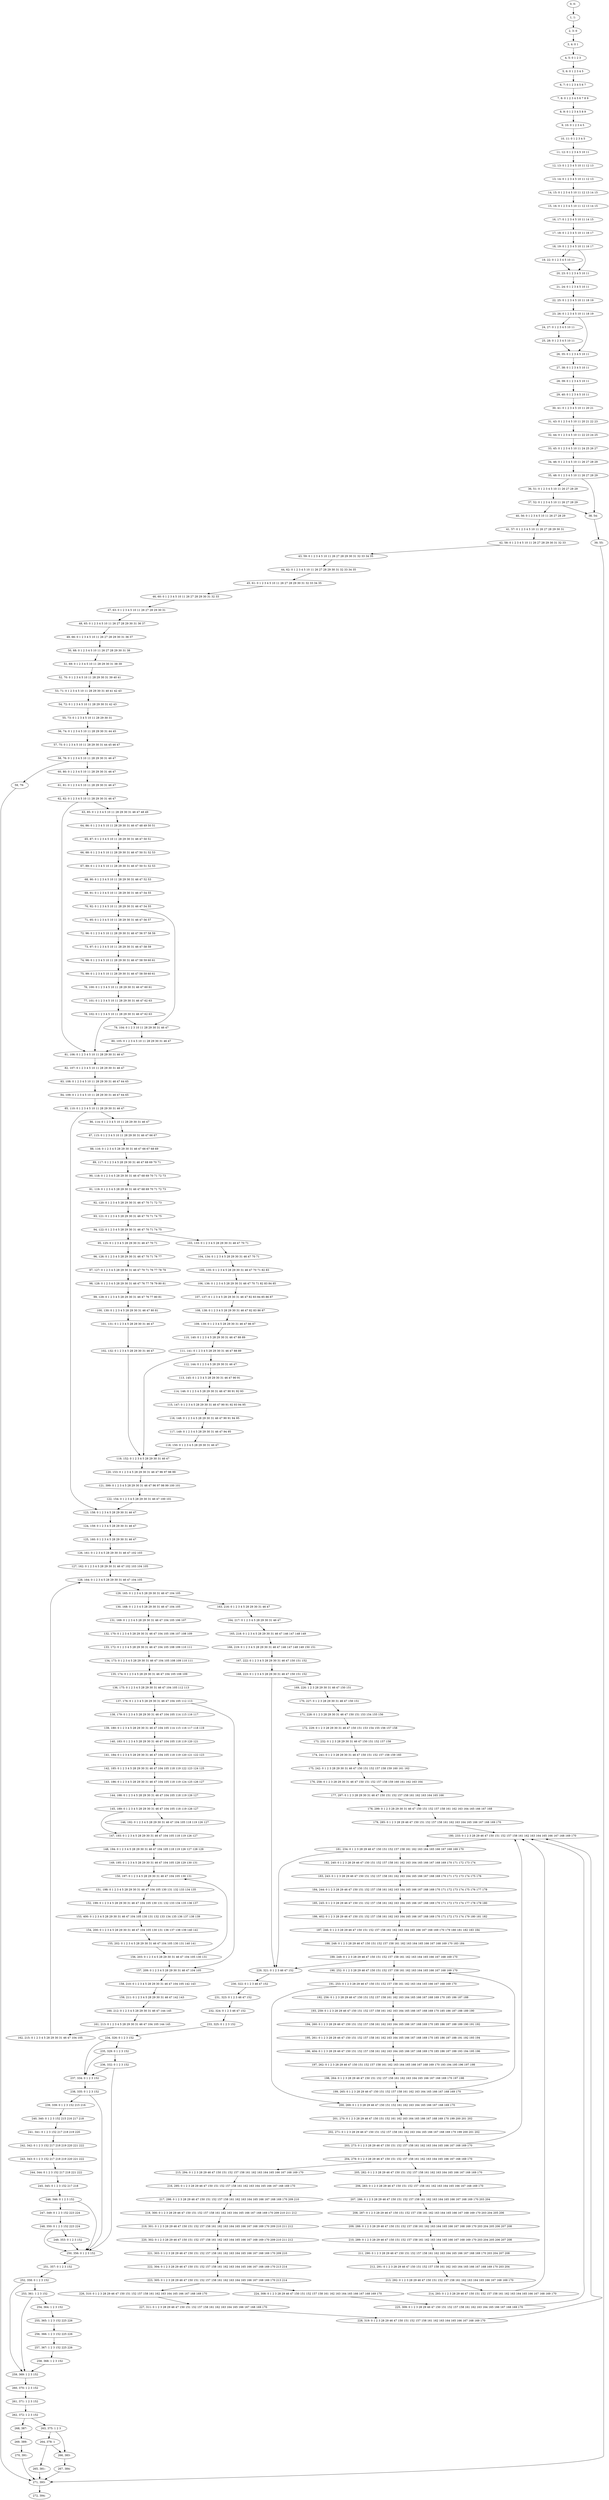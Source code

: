 digraph G {
0[label="0, 0: "];
1[label="1, 1: "];
2[label="2, 3: 0 "];
3[label="3, 4: 0 1 "];
4[label="4, 5: 0 1 2 3 "];
5[label="5, 6: 0 1 2 3 4 5 "];
6[label="6, 7: 0 1 2 3 4 5 6 7 "];
7[label="7, 8: 0 1 2 3 4 5 6 7 8 9 "];
8[label="8, 9: 0 1 2 3 4 5 8 9 "];
9[label="9, 10: 0 1 2 3 4 5 "];
10[label="10, 11: 0 1 2 3 4 5 "];
11[label="11, 12: 0 1 2 3 4 5 10 11 "];
12[label="12, 13: 0 1 2 3 4 5 10 11 12 13 "];
13[label="13, 14: 0 1 2 3 4 5 10 11 12 13 "];
14[label="14, 15: 0 1 2 3 4 5 10 11 12 13 14 15 "];
15[label="15, 16: 0 1 2 3 4 5 10 11 12 13 14 15 "];
16[label="16, 17: 0 1 2 3 4 5 10 11 14 15 "];
17[label="17, 18: 0 1 2 3 4 5 10 11 16 17 "];
18[label="18, 19: 0 1 2 3 4 5 10 11 16 17 "];
19[label="19, 22: 0 1 2 3 4 5 10 11 "];
20[label="20, 23: 0 1 2 3 4 5 10 11 "];
21[label="21, 24: 0 1 2 3 4 5 10 11 "];
22[label="22, 25: 0 1 2 3 4 5 10 11 18 19 "];
23[label="23, 26: 0 1 2 3 4 5 10 11 18 19 "];
24[label="24, 27: 0 1 2 3 4 5 10 11 "];
25[label="25, 28: 0 1 2 3 4 5 10 11 "];
26[label="26, 35: 0 1 2 3 4 5 10 11 "];
27[label="27, 38: 0 1 2 3 4 5 10 11 "];
28[label="28, 39: 0 1 2 3 4 5 10 11 "];
29[label="29, 40: 0 1 2 3 4 5 10 11 "];
30[label="30, 41: 0 1 2 3 4 5 10 11 20 21 "];
31[label="31, 43: 0 1 2 3 4 5 10 11 20 21 22 23 "];
32[label="32, 44: 0 1 2 3 4 5 10 11 22 23 24 25 "];
33[label="33, 45: 0 1 2 3 4 5 10 11 24 25 26 27 "];
34[label="34, 46: 0 1 2 3 4 5 10 11 26 27 28 29 "];
35[label="35, 48: 0 1 2 3 4 5 10 11 26 27 28 29 "];
36[label="36, 51: 0 1 2 3 4 5 10 11 26 27 28 29 "];
37[label="37, 52: 0 1 2 3 4 5 10 11 26 27 28 29 "];
38[label="38, 54: "];
39[label="39, 55: "];
40[label="40, 56: 0 1 2 3 4 5 10 11 26 27 28 29 "];
41[label="41, 57: 0 1 2 3 4 5 10 11 26 27 28 29 30 31 "];
42[label="42, 58: 0 1 2 3 4 5 10 11 26 27 28 29 30 31 32 33 "];
43[label="43, 59: 0 1 2 3 4 5 10 11 26 27 28 29 30 31 32 33 34 35 "];
44[label="44, 62: 0 1 2 3 4 5 10 11 26 27 28 29 30 31 32 33 34 35 "];
45[label="45, 61: 0 1 2 3 4 5 10 11 26 27 28 29 30 31 32 33 34 35 "];
46[label="46, 60: 0 1 2 3 4 5 10 11 26 27 28 29 30 31 32 33 "];
47[label="47, 63: 0 1 2 3 4 5 10 11 26 27 28 29 30 31 "];
48[label="48, 65: 0 1 2 3 4 5 10 11 26 27 28 29 30 31 36 37 "];
49[label="49, 66: 0 1 2 3 4 5 10 11 26 27 28 29 30 31 36 37 "];
50[label="50, 68: 0 1 2 3 4 5 10 11 26 27 28 29 30 31 38 "];
51[label="51, 69: 0 1 2 3 4 5 10 11 28 29 30 31 38 39 "];
52[label="52, 70: 0 1 2 3 4 5 10 11 28 29 30 31 39 40 41 "];
53[label="53, 71: 0 1 2 3 4 5 10 11 28 29 30 31 40 41 42 43 "];
54[label="54, 72: 0 1 2 3 4 5 10 11 28 29 30 31 42 43 "];
55[label="55, 73: 0 1 2 3 4 5 10 11 28 29 30 31 "];
56[label="56, 74: 0 1 2 3 4 5 10 11 28 29 30 31 44 45 "];
57[label="57, 75: 0 1 2 3 4 5 10 11 28 29 30 31 44 45 46 47 "];
58[label="58, 76: 0 1 2 3 4 5 10 11 28 29 30 31 46 47 "];
59[label="59, 79: "];
60[label="60, 80: 0 1 2 3 4 5 10 11 28 29 30 31 46 47 "];
61[label="61, 81: 0 1 2 3 4 5 10 11 28 29 30 31 46 47 "];
62[label="62, 82: 0 1 2 3 4 5 10 11 28 29 30 31 46 47 "];
63[label="63, 85: 0 1 2 3 4 5 10 11 28 29 30 31 46 47 48 49 "];
64[label="64, 86: 0 1 2 3 4 5 10 11 28 29 30 31 46 47 48 49 50 51 "];
65[label="65, 87: 0 1 2 3 4 5 10 11 28 29 30 31 46 47 50 51 "];
66[label="66, 88: 0 1 2 3 4 5 10 11 28 29 30 31 46 47 50 51 52 53 "];
67[label="67, 89: 0 1 2 3 4 5 10 11 28 29 30 31 46 47 50 51 52 53 "];
68[label="68, 90: 0 1 2 3 4 5 10 11 28 29 30 31 46 47 52 53 "];
69[label="69, 91: 0 1 2 3 4 5 10 11 28 29 30 31 46 47 54 55 "];
70[label="70, 92: 0 1 2 3 4 5 10 11 28 29 30 31 46 47 54 55 "];
71[label="71, 95: 0 1 2 3 4 5 10 11 28 29 30 31 46 47 56 57 "];
72[label="72, 96: 0 1 2 3 4 5 10 11 28 29 30 31 46 47 56 57 58 59 "];
73[label="73, 97: 0 1 2 3 4 5 10 11 28 29 30 31 46 47 58 59 "];
74[label="74, 98: 0 1 2 3 4 5 10 11 28 29 30 31 46 47 58 59 60 61 "];
75[label="75, 99: 0 1 2 3 4 5 10 11 28 29 30 31 46 47 58 59 60 61 "];
76[label="76, 100: 0 1 2 3 4 5 10 11 28 29 30 31 46 47 60 61 "];
77[label="77, 101: 0 1 2 3 4 5 10 11 28 29 30 31 46 47 62 63 "];
78[label="78, 102: 0 1 2 3 4 5 10 11 28 29 30 31 46 47 62 63 "];
79[label="79, 104: 0 1 2 3 10 11 28 29 30 31 46 47 "];
80[label="80, 105: 0 1 2 3 4 5 10 11 28 29 30 31 46 47 "];
81[label="81, 106: 0 1 2 3 4 5 10 11 28 29 30 31 46 47 "];
82[label="82, 107: 0 1 2 3 4 5 10 11 28 29 30 31 46 47 "];
83[label="83, 108: 0 1 2 3 4 5 10 11 28 29 30 31 46 47 64 65 "];
84[label="84, 109: 0 1 2 3 4 5 10 11 28 29 30 31 46 47 64 65 "];
85[label="85, 110: 0 1 2 3 4 5 10 11 28 29 30 31 46 47 "];
86[label="86, 114: 0 1 2 3 4 5 10 11 28 29 30 31 46 47 "];
87[label="87, 115: 0 1 2 3 4 5 10 11 28 29 30 31 46 47 66 67 "];
88[label="88, 116: 0 1 2 3 4 5 28 29 30 31 46 47 66 67 68 69 "];
89[label="89, 117: 0 1 2 3 4 5 28 29 30 31 46 47 68 69 70 71 "];
90[label="90, 118: 0 1 2 3 4 5 28 29 30 31 46 47 68 69 70 71 72 73 "];
91[label="91, 119: 0 1 2 3 4 5 28 29 30 31 46 47 68 69 70 71 72 73 "];
92[label="92, 120: 0 1 2 3 4 5 28 29 30 31 46 47 70 71 72 73 "];
93[label="93, 121: 0 1 2 3 4 5 28 29 30 31 46 47 70 71 74 75 "];
94[label="94, 122: 0 1 2 3 4 5 28 29 30 31 46 47 70 71 74 75 "];
95[label="95, 125: 0 1 2 3 4 5 28 29 30 31 46 47 70 71 "];
96[label="96, 126: 0 1 2 3 4 5 28 29 30 31 46 47 70 71 76 77 "];
97[label="97, 127: 0 1 2 3 4 5 28 29 30 31 46 47 70 71 76 77 78 79 "];
98[label="98, 128: 0 1 2 3 4 5 28 29 30 31 46 47 76 77 78 79 80 81 "];
99[label="99, 129: 0 1 2 3 4 5 28 29 30 31 46 47 76 77 80 81 "];
100[label="100, 130: 0 1 2 3 4 5 28 29 30 31 46 47 80 81 "];
101[label="101, 131: 0 1 2 3 4 5 28 29 30 31 46 47 "];
102[label="102, 132: 0 1 2 3 4 5 28 29 30 31 46 47 "];
103[label="103, 133: 0 1 2 3 4 5 28 29 30 31 46 47 70 71 "];
104[label="104, 134: 0 1 2 3 4 5 28 29 30 31 46 47 70 71 "];
105[label="105, 135: 0 1 2 3 4 5 28 29 30 31 46 47 70 71 82 83 "];
106[label="106, 136: 0 1 2 3 4 5 28 29 30 31 46 47 70 71 82 83 84 85 "];
107[label="107, 137: 0 1 2 3 4 5 28 29 30 31 46 47 82 83 84 85 86 87 "];
108[label="108, 138: 0 1 2 3 4 5 28 29 30 31 46 47 82 83 86 87 "];
109[label="109, 139: 0 1 2 3 4 5 28 29 30 31 46 47 86 87 "];
110[label="110, 140: 0 1 2 3 4 5 28 29 30 31 46 47 88 89 "];
111[label="111, 141: 0 1 2 3 4 5 28 29 30 31 46 47 88 89 "];
112[label="112, 144: 0 1 2 3 4 5 28 29 30 31 46 47 "];
113[label="113, 145: 0 1 2 3 4 5 28 29 30 31 46 47 90 91 "];
114[label="114, 146: 0 1 2 3 4 5 28 29 30 31 46 47 90 91 92 93 "];
115[label="115, 147: 0 1 2 3 4 5 28 29 30 31 46 47 90 91 92 93 94 95 "];
116[label="116, 148: 0 1 2 3 4 5 28 29 30 31 46 47 90 91 94 95 "];
117[label="117, 149: 0 1 2 3 4 5 28 29 30 31 46 47 94 95 "];
118[label="118, 150: 0 1 2 3 4 5 28 29 30 31 46 47 "];
119[label="119, 152: 0 1 2 3 4 5 28 29 30 31 46 47 "];
120[label="120, 153: 0 1 2 3 4 5 28 29 30 31 46 47 96 97 98 99 "];
121[label="121, 399: 0 1 2 3 4 5 28 29 30 31 46 47 96 97 98 99 100 101 "];
122[label="122, 154: 0 1 2 3 4 5 28 29 30 31 46 47 100 101 "];
123[label="123, 158: 0 1 2 3 4 5 28 29 30 31 46 47 "];
124[label="124, 159: 0 1 2 3 4 5 28 29 30 31 46 47 "];
125[label="125, 160: 0 1 2 3 4 5 28 29 30 31 46 47 "];
126[label="126, 161: 0 1 2 3 4 5 28 29 30 31 46 47 102 103 "];
127[label="127, 162: 0 1 2 3 4 5 28 29 30 31 46 47 102 103 104 105 "];
128[label="128, 164: 0 1 2 3 4 5 28 29 30 31 46 47 104 105 "];
129[label="129, 165: 0 1 2 3 4 5 28 29 30 31 46 47 104 105 "];
130[label="130, 168: 0 1 2 3 4 5 28 29 30 31 46 47 104 105 "];
131[label="131, 169: 0 1 2 3 4 5 28 29 30 31 46 47 104 105 106 107 "];
132[label="132, 170: 0 1 2 3 4 5 28 29 30 31 46 47 104 105 106 107 108 109 "];
133[label="133, 172: 0 1 2 3 4 5 28 29 30 31 46 47 104 105 108 109 110 111 "];
134[label="134, 173: 0 1 2 3 4 5 28 29 30 31 46 47 104 105 108 109 110 111 "];
135[label="135, 174: 0 1 2 3 4 5 28 29 30 31 46 47 104 105 108 109 "];
136[label="136, 175: 0 1 2 3 4 5 28 29 30 31 46 47 104 105 112 113 "];
137[label="137, 176: 0 1 2 3 4 5 28 29 30 31 46 47 104 105 112 113 "];
138[label="138, 179: 0 1 2 3 4 5 28 29 30 31 46 47 104 105 114 115 116 117 "];
139[label="139, 180: 0 1 2 3 4 5 28 29 30 31 46 47 104 105 114 115 116 117 118 119 "];
140[label="140, 183: 0 1 2 3 4 5 28 29 30 31 46 47 104 105 118 119 120 121 "];
141[label="141, 184: 0 1 2 3 4 5 28 29 30 31 46 47 104 105 118 119 120 121 122 123 "];
142[label="142, 185: 0 1 2 3 4 5 28 29 30 31 46 47 104 105 118 119 122 123 124 125 "];
143[label="143, 186: 0 1 2 3 4 5 28 29 30 31 46 47 104 105 118 119 124 125 126 127 "];
144[label="144, 188: 0 1 2 3 4 5 28 29 30 31 46 47 104 105 118 119 126 127 "];
145[label="145, 189: 0 1 2 3 4 5 28 29 30 31 46 47 104 105 118 119 126 127 "];
146[label="146, 192: 0 1 2 3 4 5 28 29 30 31 46 47 104 105 118 119 126 127 "];
147[label="147, 193: 0 1 2 3 4 5 28 29 30 31 46 47 104 105 118 119 126 127 "];
148[label="148, 194: 0 1 2 3 4 5 28 29 30 31 46 47 104 105 118 119 126 127 128 129 "];
149[label="149, 195: 0 1 2 3 4 5 28 29 30 31 46 47 104 105 128 129 130 131 "];
150[label="150, 197: 0 1 2 3 4 5 28 29 30 31 46 47 104 105 130 131 "];
151[label="151, 198: 0 1 2 3 4 5 28 29 30 31 46 47 104 105 130 131 132 133 134 135 "];
152[label="152, 199: 0 1 2 3 4 5 28 29 30 31 46 47 104 105 130 131 132 133 134 135 136 137 "];
153[label="153, 400: 0 1 2 3 4 5 28 29 30 31 46 47 104 105 130 131 132 133 134 135 136 137 138 139 "];
154[label="154, 200: 0 1 2 3 4 5 28 29 30 31 46 47 104 105 130 131 136 137 138 139 140 141 "];
155[label="155, 202: 0 1 2 3 4 5 28 29 30 31 46 47 104 105 130 131 140 141 "];
156[label="156, 203: 0 1 2 3 4 5 28 29 30 31 46 47 104 105 130 131 "];
157[label="157, 209: 0 1 2 3 4 5 28 29 30 31 46 47 104 105 "];
158[label="158, 210: 0 1 2 3 4 5 28 29 30 31 46 47 104 105 142 143 "];
159[label="159, 211: 0 1 2 3 4 5 28 29 30 31 46 47 142 143 "];
160[label="160, 212: 0 1 2 3 4 5 28 29 30 31 46 47 144 145 "];
161[label="161, 213: 0 1 2 3 4 5 28 29 30 31 46 47 104 105 144 145 "];
162[label="162, 215: 0 1 2 3 4 5 28 29 30 31 46 47 104 105 "];
163[label="163, 216: 0 1 2 3 4 5 28 29 30 31 46 47 "];
164[label="164, 217: 0 1 2 3 4 5 28 29 30 31 46 47 "];
165[label="165, 218: 0 1 2 3 4 5 28 29 30 31 46 47 146 147 148 149 "];
166[label="166, 219: 0 1 2 3 4 5 28 29 30 31 46 47 146 147 148 149 150 151 "];
167[label="167, 222: 0 1 2 3 4 5 28 29 30 31 46 47 150 151 152 "];
168[label="168, 223: 0 1 2 3 4 5 28 29 30 31 46 47 150 151 152 "];
169[label="169, 226: 1 2 3 28 29 30 31 46 47 150 151 "];
170[label="170, 227: 0 1 2 3 28 29 30 31 46 47 150 151 "];
171[label="171, 228: 0 1 2 3 28 29 30 31 46 47 150 151 153 154 155 156 "];
172[label="172, 229: 0 1 2 3 28 29 30 31 46 47 150 151 153 154 155 156 157 158 "];
173[label="173, 232: 0 1 2 3 28 29 30 31 46 47 150 151 152 157 158 "];
174[label="174, 241: 0 1 2 3 28 29 30 31 46 47 150 151 152 157 158 159 160 "];
175[label="175, 242: 0 1 2 3 28 29 30 31 46 47 150 151 152 157 158 159 160 161 162 "];
176[label="176, 258: 0 1 2 3 28 29 30 31 46 47 150 151 152 157 158 159 160 161 162 163 164 "];
177[label="177, 297: 0 1 2 3 28 29 30 31 46 47 150 151 152 157 158 161 162 163 164 165 166 "];
178[label="178, 299: 0 1 2 3 28 29 30 31 46 47 150 151 152 157 158 161 162 163 164 165 166 167 168 "];
179[label="179, 285: 0 1 2 3 28 29 46 47 150 151 152 157 158 161 162 163 164 165 166 167 168 169 170 "];
180[label="180, 233: 0 1 2 3 28 29 46 47 150 151 152 157 158 161 162 163 164 165 166 167 168 169 170 "];
181[label="181, 234: 0 1 2 3 28 29 46 47 150 151 152 157 158 161 162 163 164 165 166 167 168 169 170 "];
182[label="182, 240: 0 1 2 3 28 29 46 47 150 151 152 157 158 161 162 163 164 165 166 167 168 169 170 171 172 173 174 "];
183[label="183, 243: 0 1 2 3 28 29 46 47 150 151 152 157 158 161 162 163 164 165 166 167 168 169 170 171 172 173 174 175 176 "];
184[label="184, 244: 0 1 2 3 28 29 46 47 150 151 152 157 158 161 162 163 164 165 166 167 168 169 170 171 172 173 174 175 176 177 178 "];
185[label="185, 245: 0 1 2 3 28 29 46 47 150 151 152 157 158 161 162 163 164 165 166 167 168 169 170 171 172 173 174 177 178 179 180 "];
186[label="186, 402: 0 1 2 3 28 29 46 47 150 151 152 157 158 161 162 163 164 165 166 167 168 169 170 171 172 173 174 179 180 181 182 "];
187[label="187, 246: 0 1 2 3 28 29 46 47 150 151 152 157 158 161 162 163 164 165 166 167 168 169 170 179 180 181 182 183 184 "];
188[label="188, 248: 0 1 2 3 28 29 46 47 150 151 152 157 158 161 162 163 164 165 166 167 168 169 170 183 184 "];
189[label="189, 249: 0 1 2 3 28 29 46 47 150 151 152 157 158 161 162 163 164 165 166 167 168 169 170 "];
190[label="190, 252: 0 1 2 3 28 29 46 47 150 151 152 157 158 161 162 163 164 165 166 167 168 169 170 "];
191[label="191, 253: 0 1 2 3 28 29 46 47 150 151 152 157 158 161 162 163 164 165 166 167 168 169 170 "];
192[label="192, 256: 0 1 2 3 28 29 46 47 150 151 152 157 158 161 162 163 164 165 166 167 168 169 170 185 186 187 188 "];
193[label="193, 259: 0 1 2 3 28 29 46 47 150 151 152 157 158 161 162 163 164 165 166 167 168 169 170 185 186 187 188 189 190 "];
194[label="194, 260: 0 1 2 3 28 29 46 47 150 151 152 157 158 161 162 163 164 165 166 167 168 169 170 185 186 187 188 189 190 191 192 "];
195[label="195, 261: 0 1 2 3 28 29 46 47 150 151 152 157 158 161 162 163 164 165 166 167 168 169 170 185 186 187 188 191 192 193 194 "];
196[label="196, 404: 0 1 2 3 28 29 46 47 150 151 152 157 158 161 162 163 164 165 166 167 168 169 170 185 186 187 188 193 194 195 196 "];
197[label="197, 262: 0 1 2 3 28 29 46 47 150 151 152 157 158 161 162 163 164 165 166 167 168 169 170 193 194 195 196 197 198 "];
198[label="198, 264: 0 1 2 3 28 29 46 47 150 151 152 157 158 161 162 163 164 165 166 167 168 169 170 197 198 "];
199[label="199, 265: 0 1 2 3 28 29 46 47 150 151 152 157 158 161 162 163 164 165 166 167 168 169 170 "];
200[label="200, 269: 0 1 2 3 28 29 46 47 150 151 152 161 162 163 164 165 166 167 168 169 170 "];
201[label="201, 270: 0 1 2 3 28 29 46 47 150 151 152 161 162 163 164 165 166 167 168 169 170 199 200 201 202 "];
202[label="202, 271: 0 1 2 3 28 29 46 47 150 151 152 157 158 161 162 163 164 165 166 167 168 169 170 199 200 201 202 "];
203[label="203, 273: 0 1 2 3 28 29 46 47 150 151 152 157 158 161 162 163 164 165 166 167 168 169 170 "];
204[label="204, 279: 0 1 2 3 28 29 46 47 150 151 152 157 158 161 162 163 164 165 166 167 168 169 170 "];
205[label="205, 282: 0 1 2 3 28 29 46 47 150 151 152 157 158 161 162 163 164 165 166 167 168 169 170 "];
206[label="206, 283: 0 1 2 3 28 29 46 47 150 151 152 157 158 161 162 163 164 165 166 167 168 169 170 "];
207[label="207, 286: 0 1 2 3 28 29 46 47 150 151 152 157 158 161 162 163 164 165 166 167 168 169 170 203 204 "];
208[label="208, 287: 0 1 2 3 28 29 46 47 150 151 152 157 158 161 162 163 164 165 166 167 168 169 170 203 204 205 206 "];
209[label="209, 288: 0 1 2 3 28 29 46 47 150 151 152 157 158 161 162 163 164 165 166 167 168 169 170 203 204 205 206 207 208 "];
210[label="210, 289: 0 1 2 3 28 29 46 47 150 151 152 157 158 161 162 163 164 165 166 167 168 169 170 203 204 205 206 207 208 "];
211[label="211, 290: 0 1 2 3 28 29 46 47 150 151 152 157 158 161 162 163 164 165 166 167 168 169 170 203 204 207 208 "];
212[label="212, 291: 0 1 2 3 28 29 46 47 150 151 152 157 158 161 162 163 164 165 166 167 168 169 170 203 204 "];
213[label="213, 292: 0 1 2 3 28 29 46 47 150 151 152 157 158 161 162 163 164 165 166 167 168 169 170 "];
214[label="214, 293: 0 1 2 3 28 29 46 47 150 151 152 157 158 161 162 163 164 165 166 167 168 169 170 "];
215[label="215, 294: 0 1 2 3 28 29 46 47 150 151 152 157 158 161 162 163 164 165 166 167 168 169 170 "];
216[label="216, 295: 0 1 2 3 28 29 46 47 150 151 152 157 158 161 162 163 164 165 166 167 168 169 170 "];
217[label="217, 298: 0 1 2 3 28 29 46 47 150 151 152 157 158 161 162 163 164 165 166 167 168 169 170 209 210 "];
218[label="218, 300: 0 1 2 3 28 29 46 47 150 151 152 157 158 161 162 163 164 165 166 167 168 169 170 209 210 211 212 "];
219[label="219, 301: 0 1 2 3 28 29 46 47 150 151 152 157 158 161 162 163 164 165 166 167 168 169 170 209 210 211 212 "];
220[label="220, 302: 0 1 2 3 28 29 46 47 150 151 152 157 158 161 162 163 164 165 166 167 168 169 170 209 210 211 212 "];
221[label="221, 303: 0 1 2 3 28 29 46 47 150 151 152 157 158 161 162 163 164 165 166 167 168 169 170 209 210 "];
222[label="222, 304: 0 1 2 3 28 29 46 47 150 151 152 157 158 161 162 163 164 165 166 167 168 169 170 213 214 "];
223[label="223, 305: 0 1 2 3 28 29 46 47 150 151 152 157 158 161 162 163 164 165 166 167 168 169 170 213 214 "];
224[label="224, 308: 0 1 2 3 28 29 46 47 150 151 152 157 158 161 162 163 164 165 166 167 168 169 170 "];
225[label="225, 309: 0 1 2 3 28 29 46 47 150 151 152 157 158 161 162 163 164 165 166 167 168 169 170 "];
226[label="226, 310: 0 1 2 3 28 29 46 47 150 151 152 157 158 161 162 163 164 165 166 167 168 169 170 "];
227[label="227, 311: 0 1 2 3 28 29 46 47 150 151 152 157 158 161 162 163 164 165 166 167 168 169 170 "];
228[label="228, 319: 0 1 2 3 28 29 46 47 150 151 152 157 158 161 162 163 164 165 166 167 168 169 170 "];
229[label="229, 321: 0 1 2 3 46 47 152 "];
230[label="230, 322: 0 1 2 3 46 47 152 "];
231[label="231, 323: 0 1 2 3 46 47 152 "];
232[label="232, 324: 0 1 2 3 46 47 152 "];
233[label="233, 325: 0 1 2 3 152 "];
234[label="234, 326: 0 1 2 3 152 "];
235[label="235, 329: 0 1 2 3 152 "];
236[label="236, 332: 0 1 2 3 152 "];
237[label="237, 334: 0 1 2 3 152 "];
238[label="238, 335: 0 1 2 3 152 "];
239[label="239, 339: 0 1 2 3 152 215 216 "];
240[label="240, 340: 0 1 2 3 152 215 216 217 218 "];
241[label="241, 341: 0 1 2 3 152 217 218 219 220 "];
242[label="242, 342: 0 1 2 3 152 217 218 219 220 221 222 "];
243[label="243, 343: 0 1 2 3 152 217 218 219 220 221 222 "];
244[label="244, 344: 0 1 2 3 152 217 218 221 222 "];
245[label="245, 345: 0 1 2 3 152 217 218 "];
246[label="246, 346: 0 1 2 3 152 "];
247[label="247, 349: 0 1 2 3 152 223 224 "];
248[label="248, 350: 0 1 2 3 152 223 224 "];
249[label="249, 353: 0 1 2 3 152 "];
250[label="250, 356: 0 1 2 3 152 "];
251[label="251, 357: 0 1 2 3 152 "];
252[label="252, 358: 0 1 2 3 152 "];
253[label="253, 361: 1 2 3 152 "];
254[label="254, 364: 1 2 3 152 "];
255[label="255, 365: 1 2 3 152 225 226 "];
256[label="256, 366: 1 2 3 152 225 226 "];
257[label="257, 367: 1 2 3 152 225 226 "];
258[label="258, 368: 1 2 3 152 "];
259[label="259, 369: 1 2 3 152 "];
260[label="260, 370: 1 2 3 152 "];
261[label="261, 371: 1 2 3 152 "];
262[label="262, 372: 1 2 3 152 "];
263[label="263, 375: 1 2 3 "];
264[label="264, 378: 1 "];
265[label="265, 381: "];
266[label="266, 383: "];
267[label="267, 384: "];
268[label="268, 387: "];
269[label="269, 389: "];
270[label="270, 391: "];
271[label="271, 393: "];
272[label="272, 394: "];
0->1 ;
1->2 ;
2->3 ;
3->4 ;
4->5 ;
5->6 ;
6->7 ;
7->8 ;
8->9 ;
9->10 ;
10->11 ;
11->12 ;
12->13 ;
13->14 ;
14->15 ;
15->16 ;
16->17 ;
17->18 ;
18->19 ;
18->20 ;
19->20 ;
20->21 ;
21->22 ;
22->23 ;
23->24 ;
23->26 ;
24->25 ;
25->26 ;
26->27 ;
27->28 ;
28->29 ;
29->30 ;
30->31 ;
31->32 ;
32->33 ;
33->34 ;
34->35 ;
35->36 ;
35->38 ;
36->37 ;
37->38 ;
37->40 ;
38->39 ;
39->271 ;
40->41 ;
41->42 ;
42->43 ;
43->44 ;
44->45 ;
45->46 ;
46->47 ;
47->48 ;
48->49 ;
49->50 ;
50->51 ;
51->52 ;
52->53 ;
53->54 ;
54->55 ;
55->56 ;
56->57 ;
57->58 ;
58->59 ;
58->60 ;
59->271 ;
60->61 ;
61->62 ;
62->63 ;
62->81 ;
63->64 ;
64->65 ;
65->66 ;
66->67 ;
67->68 ;
68->69 ;
69->70 ;
70->71 ;
70->79 ;
71->72 ;
72->73 ;
73->74 ;
74->75 ;
75->76 ;
76->77 ;
77->78 ;
78->79 ;
78->81 ;
79->80 ;
80->81 ;
81->82 ;
82->83 ;
83->84 ;
84->85 ;
85->86 ;
85->123 ;
86->87 ;
87->88 ;
88->89 ;
89->90 ;
90->91 ;
91->92 ;
92->93 ;
93->94 ;
94->95 ;
94->103 ;
95->96 ;
96->97 ;
97->98 ;
98->99 ;
99->100 ;
100->101 ;
101->102 ;
102->119 ;
103->104 ;
104->105 ;
105->106 ;
106->107 ;
107->108 ;
108->109 ;
109->110 ;
110->111 ;
111->112 ;
111->119 ;
112->113 ;
113->114 ;
114->115 ;
115->116 ;
116->117 ;
117->118 ;
118->119 ;
119->120 ;
120->121 ;
121->122 ;
122->123 ;
123->124 ;
124->125 ;
125->126 ;
126->127 ;
127->128 ;
128->129 ;
129->130 ;
129->163 ;
130->131 ;
131->132 ;
132->133 ;
133->134 ;
134->135 ;
135->136 ;
136->137 ;
137->138 ;
137->157 ;
138->139 ;
139->140 ;
140->141 ;
141->142 ;
142->143 ;
143->144 ;
144->145 ;
145->146 ;
145->147 ;
146->147 ;
147->148 ;
148->149 ;
149->150 ;
150->151 ;
151->152 ;
152->153 ;
153->154 ;
154->155 ;
155->156 ;
156->157 ;
156->150 ;
157->158 ;
158->159 ;
159->160 ;
160->161 ;
161->162 ;
162->128 ;
163->164 ;
164->165 ;
165->166 ;
166->167 ;
167->168 ;
168->169 ;
168->229 ;
169->170 ;
170->171 ;
171->172 ;
172->173 ;
173->174 ;
174->175 ;
175->176 ;
176->177 ;
177->178 ;
178->179 ;
179->180 ;
180->181 ;
181->182 ;
181->229 ;
182->183 ;
183->184 ;
184->185 ;
185->186 ;
186->187 ;
187->188 ;
188->189 ;
189->190 ;
189->229 ;
190->191 ;
191->192 ;
191->200 ;
192->193 ;
193->194 ;
194->195 ;
195->196 ;
196->197 ;
197->198 ;
198->199 ;
199->200 ;
199->190 ;
200->201 ;
201->202 ;
202->203 ;
203->204 ;
203->180 ;
204->205 ;
204->215 ;
205->206 ;
206->207 ;
207->208 ;
208->209 ;
209->210 ;
210->211 ;
211->212 ;
212->213 ;
213->214 ;
214->180 ;
215->216 ;
216->217 ;
217->218 ;
218->219 ;
219->220 ;
220->221 ;
221->222 ;
222->223 ;
223->224 ;
223->226 ;
224->225 ;
225->180 ;
226->227 ;
227->228 ;
228->180 ;
229->230 ;
230->231 ;
231->232 ;
232->233 ;
233->234 ;
234->235 ;
234->237 ;
235->236 ;
235->237 ;
236->237 ;
236->250 ;
237->238 ;
238->239 ;
238->250 ;
239->240 ;
240->241 ;
241->242 ;
242->243 ;
243->244 ;
244->245 ;
245->246 ;
246->247 ;
246->250 ;
247->248 ;
248->249 ;
248->250 ;
249->250 ;
250->251 ;
251->252 ;
252->253 ;
252->259 ;
253->254 ;
253->259 ;
254->255 ;
255->256 ;
256->257 ;
257->258 ;
258->259 ;
259->260 ;
260->261 ;
261->262 ;
262->263 ;
262->268 ;
263->264 ;
263->266 ;
264->265 ;
264->266 ;
265->271 ;
266->267 ;
267->271 ;
268->269 ;
269->270 ;
270->271 ;
271->272 ;
}
